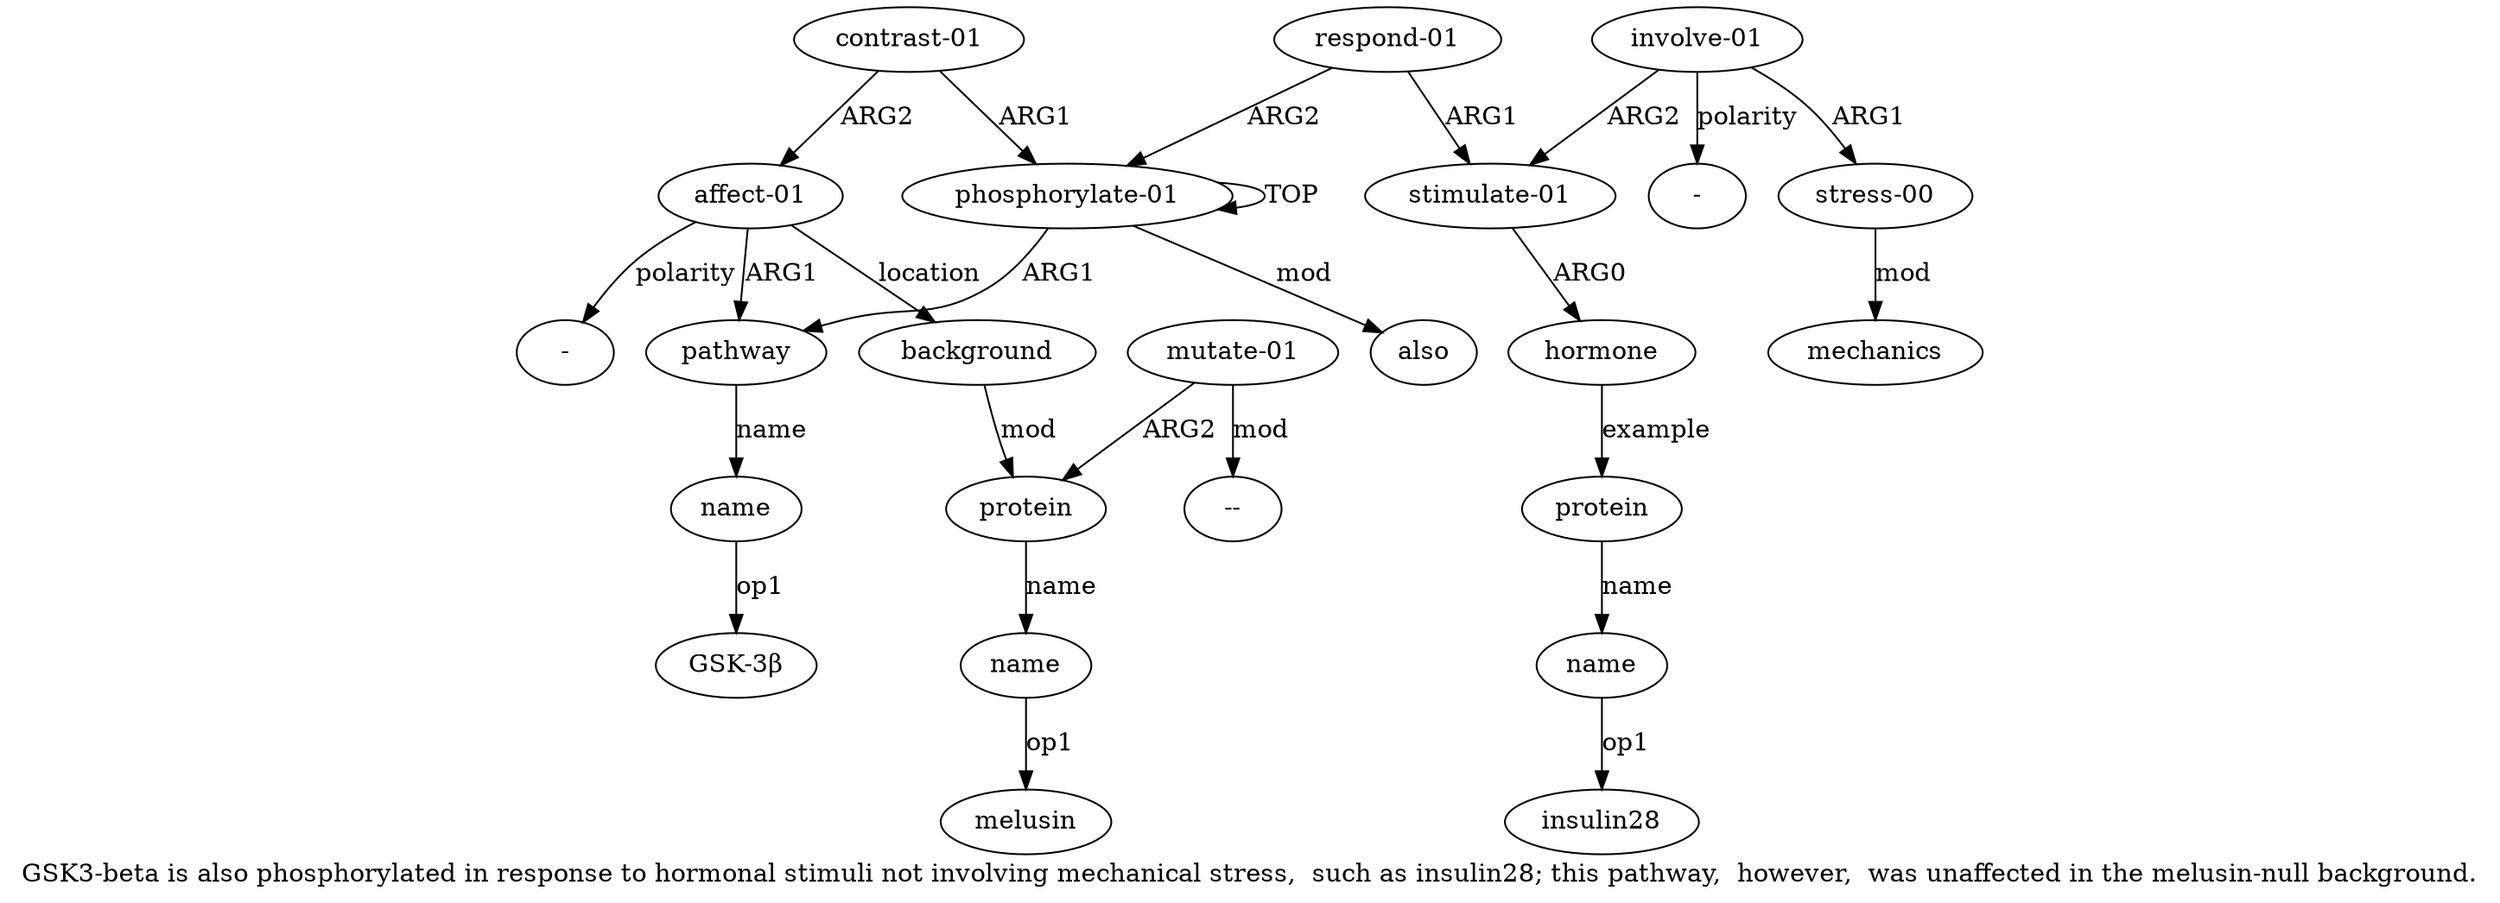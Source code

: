 digraph  {
	graph [label="GSK3-beta is also phosphorylated in response to hormonal stimuli not involving mechanical stress,  such as insulin28; this pathway,  \
however,  was unaffected in the melusin-null background."];
	node [label="\N"];
	"a8 insulin28"	 [color=black,
		gold_ind=-1,
		gold_label=insulin28,
		label=insulin28,
		test_ind=-1,
		test_label=insulin28];
	"a9 -"	 [color=black,
		gold_ind=-1,
		gold_label="-",
		label="-",
		test_ind=-1,
		test_label="-"];
	"a17 --"	 [color=black,
		gold_ind=-1,
		gold_label="--",
		label="--",
		test_ind=-1,
		test_label="--"];
	"a16 melusin"	 [color=black,
		gold_ind=-1,
		gold_label=melusin,
		label=melusin,
		test_ind=-1,
		test_label=melusin];
	a15	 [color=black,
		gold_ind=15,
		gold_label=protein,
		label=protein,
		test_ind=15,
		test_label=protein];
	a16	 [color=black,
		gold_ind=16,
		gold_label=name,
		label=name,
		test_ind=16,
		test_label=name];
	a15 -> a16 [key=0,
	color=black,
	gold_label=name,
	label=name,
	test_label=name];
a14 [color=black,
	gold_ind=14,
	gold_label=background,
	label=background,
	test_ind=14,
	test_label=background];
a14 -> a15 [key=0,
color=black,
gold_label=mod,
label=mod,
test_label=mod];
a17 [color=black,
gold_ind=17,
gold_label="mutate-01",
label="mutate-01",
test_ind=17,
test_label="mutate-01"];
a17 -> "a17 --" [key=0,
color=black,
gold_label=mod,
label=mod,
test_label=mod];
a17 -> a15 [key=0,
color=black,
gold_label=ARG2,
label=ARG2,
test_label=ARG2];
a16 -> "a16 melusin" [key=0,
color=black,
gold_label=op1,
label=op1,
test_label=op1];
a11 [color=black,
gold_ind=11,
gold_label=mechanics,
label=mechanics,
test_ind=11,
test_label=mechanics];
a10 [color=black,
gold_ind=10,
gold_label="stress-00",
label="stress-00",
test_ind=10,
test_label="stress-00"];
a10 -> a11 [key=0,
color=black,
gold_label=mod,
label=mod,
test_label=mod];
a13 [color=black,
gold_ind=13,
gold_label="affect-01",
label="affect-01",
test_ind=13,
test_label="affect-01"];
a13 -> a14 [key=0,
color=black,
gold_label=location,
label=location,
test_label=location];
a1 [color=black,
gold_ind=1,
gold_label=pathway,
label=pathway,
test_ind=1,
test_label=pathway];
a13 -> a1 [key=0,
color=black,
gold_label=ARG1,
label=ARG1,
test_label=ARG1];
"a13 -" [color=black,
gold_ind=-1,
gold_label="-",
label="-",
test_ind=-1,
test_label="-"];
a13 -> "a13 -" [key=0,
color=black,
gold_label=polarity,
label=polarity,
test_label=polarity];
a12 [color=black,
gold_ind=12,
gold_label="contrast-01",
label="contrast-01",
test_ind=12,
test_label="contrast-01"];
a12 -> a13 [key=0,
color=black,
gold_label=ARG2,
label=ARG2,
test_label=ARG2];
a0 [color=black,
gold_ind=0,
gold_label="phosphorylate-01",
label="phosphorylate-01",
test_ind=0,
test_label="phosphorylate-01"];
a12 -> a0 [key=0,
color=black,
gold_label=ARG1,
label=ARG1,
test_label=ARG1];
a2 [color=black,
gold_ind=2,
gold_label=name,
label=name,
test_ind=2,
test_label=name];
a1 -> a2 [key=0,
color=black,
gold_label=name,
label=name,
test_label=name];
a0 -> a1 [key=0,
color=black,
gold_label=ARG1,
label=ARG1,
test_label=ARG1];
a0 -> a0 [key=0,
color=black,
gold_label=TOP,
label=TOP,
test_label=TOP];
a3 [color=black,
gold_ind=3,
gold_label=also,
label=also,
test_ind=3,
test_label=also];
a0 -> a3 [key=0,
color=black,
gold_label=mod,
label=mod,
test_label=mod];
"a2 GSK-3β" [color=black,
gold_ind=-1,
gold_label="GSK-3β",
label="GSK-3β",
test_ind=-1,
test_label="GSK-3β"];
a2 -> "a2 GSK-3β" [key=0,
color=black,
gold_label=op1,
label=op1,
test_label=op1];
a5 [color=black,
gold_ind=5,
gold_label="stimulate-01",
label="stimulate-01",
test_ind=5,
test_label="stimulate-01"];
a6 [color=black,
gold_ind=6,
gold_label=hormone,
label=hormone,
test_ind=6,
test_label=hormone];
a5 -> a6 [key=0,
color=black,
gold_label=ARG0,
label=ARG0,
test_label=ARG0];
a4 [color=black,
gold_ind=4,
gold_label="respond-01",
label="respond-01",
test_ind=4,
test_label="respond-01"];
a4 -> a0 [key=0,
color=black,
gold_label=ARG2,
label=ARG2,
test_label=ARG2];
a4 -> a5 [key=0,
color=black,
gold_label=ARG1,
label=ARG1,
test_label=ARG1];
a7 [color=black,
gold_ind=7,
gold_label=protein,
label=protein,
test_ind=7,
test_label=protein];
a8 [color=black,
gold_ind=8,
gold_label=name,
label=name,
test_ind=8,
test_label=name];
a7 -> a8 [key=0,
color=black,
gold_label=name,
label=name,
test_label=name];
a6 -> a7 [key=0,
color=black,
gold_label=example,
label=example,
test_label=example];
a9 [color=black,
gold_ind=9,
gold_label="involve-01",
label="involve-01",
test_ind=9,
test_label="involve-01"];
a9 -> "a9 -" [key=0,
color=black,
gold_label=polarity,
label=polarity,
test_label=polarity];
a9 -> a10 [key=0,
color=black,
gold_label=ARG1,
label=ARG1,
test_label=ARG1];
a9 -> a5 [key=0,
color=black,
gold_label=ARG2,
label=ARG2,
test_label=ARG2];
a8 -> "a8 insulin28" [key=0,
color=black,
gold_label=op1,
label=op1,
test_label=op1];
}

